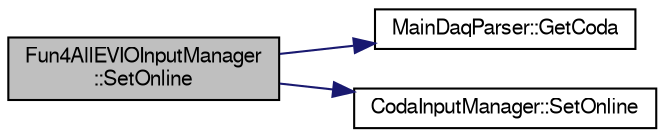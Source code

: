 digraph "Fun4AllEVIOInputManager::SetOnline"
{
  bgcolor="transparent";
  edge [fontname="FreeSans",fontsize="10",labelfontname="FreeSans",labelfontsize="10"];
  node [fontname="FreeSans",fontsize="10",shape=record];
  rankdir="LR";
  Node1 [label="Fun4AllEVIOInputManager\l::SetOnline",height=0.2,width=0.4,color="black", fillcolor="grey75", style="filled" fontcolor="black"];
  Node1 -> Node2 [color="midnightblue",fontsize="10",style="solid",fontname="FreeSans"];
  Node2 [label="MainDaqParser::GetCoda",height=0.2,width=0.4,color="black",URL="$df/dcd/classMainDaqParser.html#a44b8e1e79624227a49e33f53fc67341a"];
  Node1 -> Node3 [color="midnightblue",fontsize="10",style="solid",fontname="FreeSans"];
  Node3 [label="CodaInputManager::SetOnline",height=0.2,width=0.4,color="black",URL="$d9/de8/classCodaInputManager.html#a7283aa792aadb1d52a41c0dc4bbecc35"];
}
